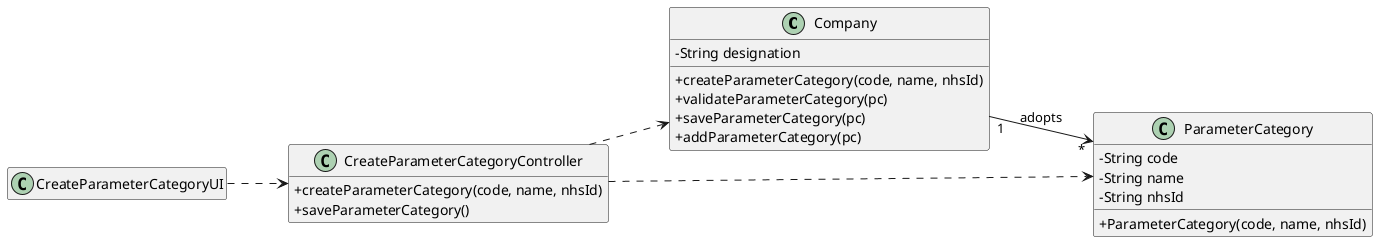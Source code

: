@startuml
hide empty methods
hide empty attributes
left to right direction
skinparam classAttributeIconSize 0

class Company {
  -String designation
  +createParameterCategory(code, name, nhsId)
  +validateParameterCategory(pc)
  +saveParameterCategory(pc)
  +addParameterCategory(pc)
}

class ParameterCategory {
   -String code
   -String name
   -String nhsId
   +ParameterCategory(code, name, nhsId)
}

class CreateParameterCategoryController {
  +createParameterCategory(code, name, nhsId)
  +saveParameterCategory()
}

class CreateParameterCategoryUI {
}

CreateParameterCategoryUI ..> CreateParameterCategoryController
CreateParameterCategoryController ..> Company
CreateParameterCategoryController ..> ParameterCategory
Company "1" --> "*" ParameterCategory : adopts


@enduml